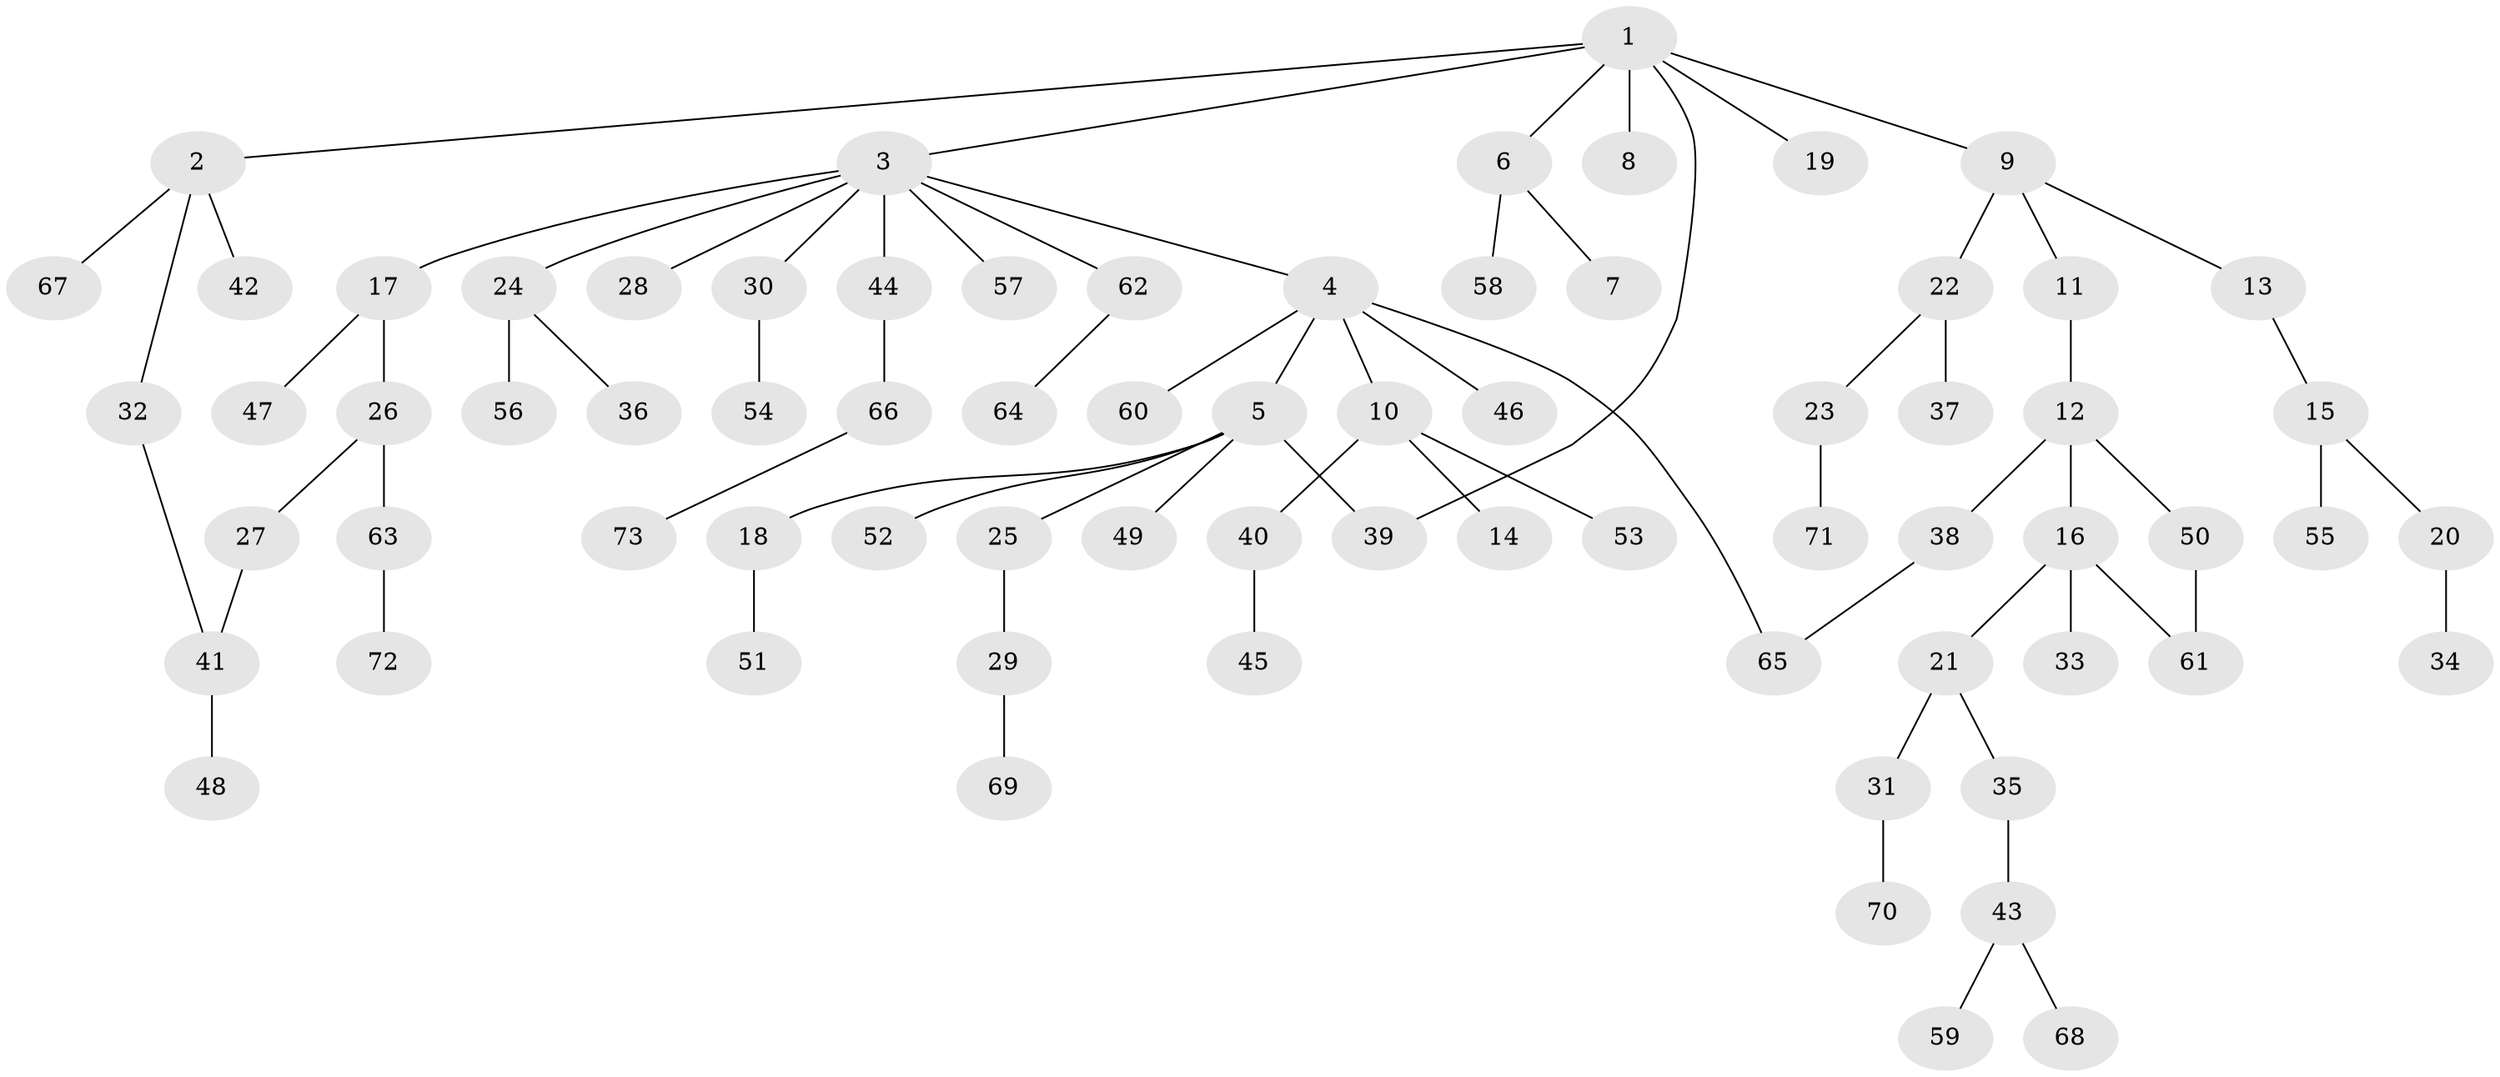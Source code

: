 // Generated by graph-tools (version 1.1) at 2025/01/03/09/25 03:01:08]
// undirected, 73 vertices, 76 edges
graph export_dot {
graph [start="1"]
  node [color=gray90,style=filled];
  1;
  2;
  3;
  4;
  5;
  6;
  7;
  8;
  9;
  10;
  11;
  12;
  13;
  14;
  15;
  16;
  17;
  18;
  19;
  20;
  21;
  22;
  23;
  24;
  25;
  26;
  27;
  28;
  29;
  30;
  31;
  32;
  33;
  34;
  35;
  36;
  37;
  38;
  39;
  40;
  41;
  42;
  43;
  44;
  45;
  46;
  47;
  48;
  49;
  50;
  51;
  52;
  53;
  54;
  55;
  56;
  57;
  58;
  59;
  60;
  61;
  62;
  63;
  64;
  65;
  66;
  67;
  68;
  69;
  70;
  71;
  72;
  73;
  1 -- 2;
  1 -- 3;
  1 -- 6;
  1 -- 8;
  1 -- 9;
  1 -- 19;
  1 -- 39;
  2 -- 32;
  2 -- 42;
  2 -- 67;
  3 -- 4;
  3 -- 17;
  3 -- 24;
  3 -- 28;
  3 -- 30;
  3 -- 44;
  3 -- 57;
  3 -- 62;
  4 -- 5;
  4 -- 10;
  4 -- 46;
  4 -- 60;
  4 -- 65;
  5 -- 18;
  5 -- 25;
  5 -- 39;
  5 -- 49;
  5 -- 52;
  6 -- 7;
  6 -- 58;
  9 -- 11;
  9 -- 13;
  9 -- 22;
  10 -- 14;
  10 -- 40;
  10 -- 53;
  11 -- 12;
  12 -- 16;
  12 -- 38;
  12 -- 50;
  13 -- 15;
  15 -- 20;
  15 -- 55;
  16 -- 21;
  16 -- 33;
  16 -- 61;
  17 -- 26;
  17 -- 47;
  18 -- 51;
  20 -- 34;
  21 -- 31;
  21 -- 35;
  22 -- 23;
  22 -- 37;
  23 -- 71;
  24 -- 36;
  24 -- 56;
  25 -- 29;
  26 -- 27;
  26 -- 63;
  27 -- 41;
  29 -- 69;
  30 -- 54;
  31 -- 70;
  32 -- 41;
  35 -- 43;
  38 -- 65;
  40 -- 45;
  41 -- 48;
  43 -- 59;
  43 -- 68;
  44 -- 66;
  50 -- 61;
  62 -- 64;
  63 -- 72;
  66 -- 73;
}
